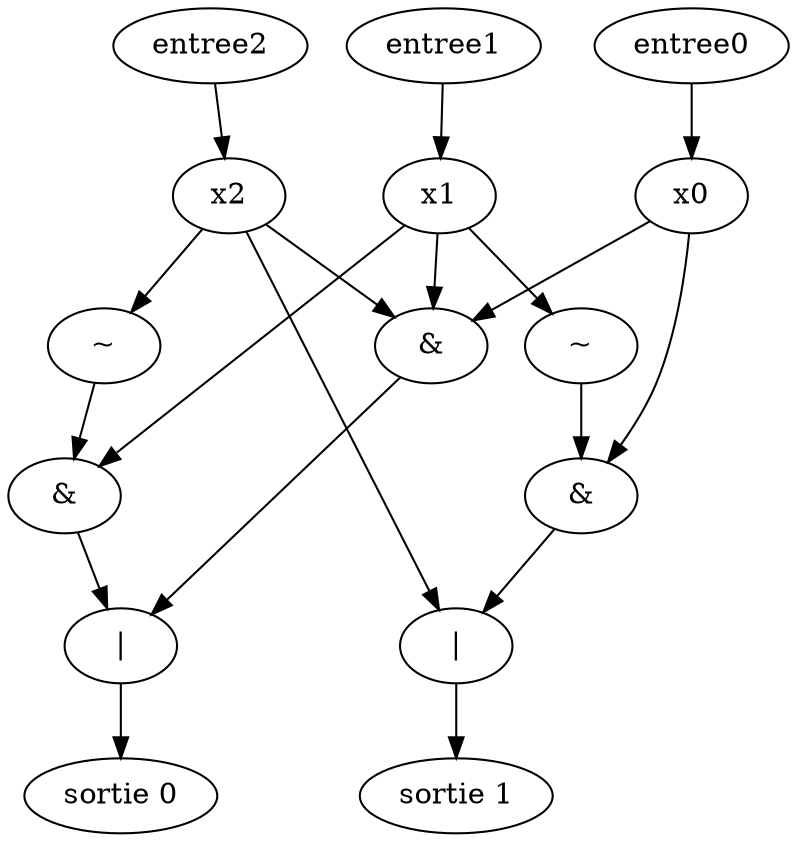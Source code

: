 digraph G { 
v7 [label="sortie 0"]; 
v8 [label="|"]; 
v11 [label="&"]; 
v14 [label="&"]; 
v16 [label="~"]; 
v0 [label="sortie 1"]; 
v1 [label="|"]; 
v2 [label="&"]; 
v3 [label="x0"]; 
v4 [label="~"]; 
v5 [label="x1"]; 
v6 [label="x2"]; 
v18 [label="entree0"]; 
v19 [label="entree1"]; 
v20 [label="entree2"]; 
v8 -> v7;
v11 -> v8;
v14 -> v8;
v16 -> v14;
v1 -> v0;
v2 -> v1;
v3 -> v2;
v3 -> v11;
v4 -> v2;
v5 -> v4;
v5 -> v11;
v5 -> v14;
v6 -> v1;
v6 -> v11;
v6 -> v16;
v18 -> v3;
v19 -> v5;
v20 -> v6;
}